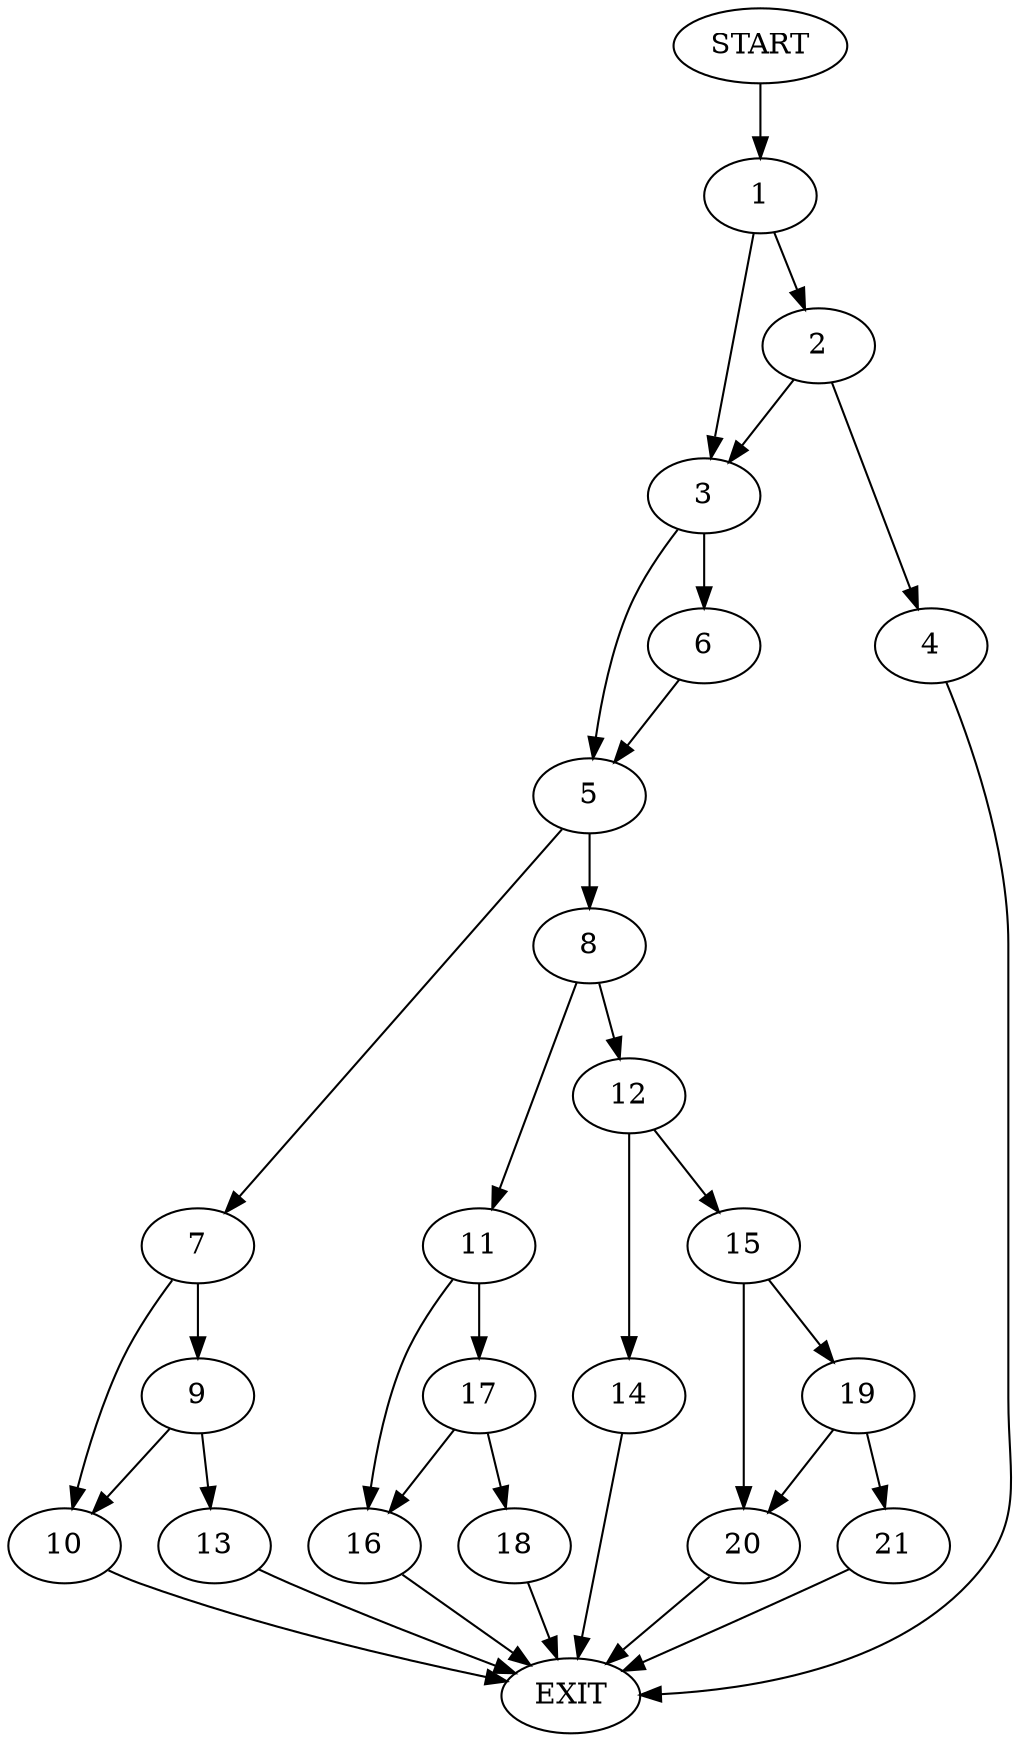 digraph {
0 [label="START"]
22 [label="EXIT"]
0 -> 1
1 -> 2
1 -> 3
2 -> 4
2 -> 3
3 -> 5
3 -> 6
4 -> 22
5 -> 7
5 -> 8
6 -> 5
7 -> 9
7 -> 10
8 -> 11
8 -> 12
10 -> 22
9 -> 13
9 -> 10
13 -> 22
12 -> 14
12 -> 15
11 -> 16
11 -> 17
17 -> 16
17 -> 18
16 -> 22
18 -> 22
15 -> 19
15 -> 20
14 -> 22
19 -> 21
19 -> 20
20 -> 22
21 -> 22
}
